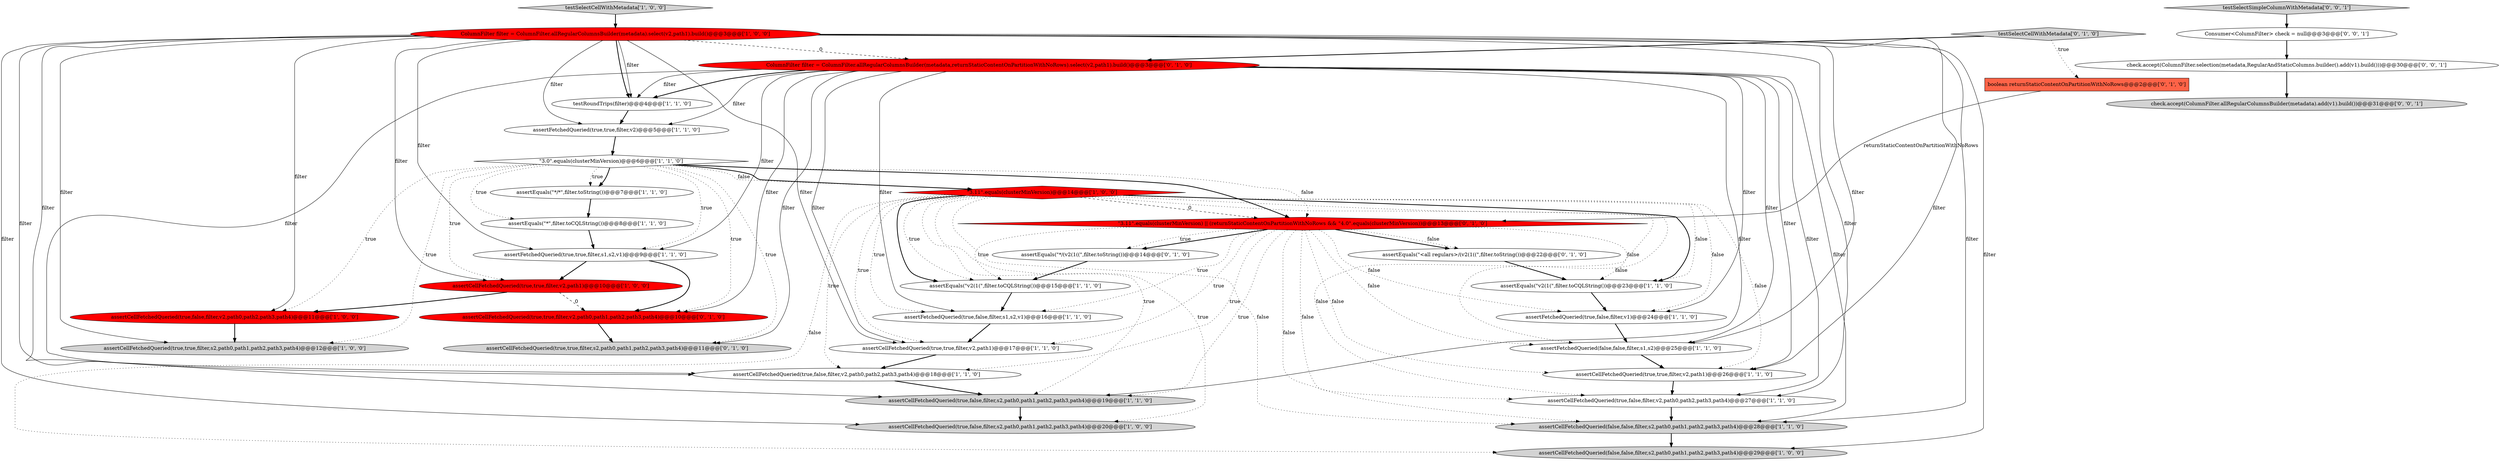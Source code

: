 digraph {
4 [style = filled, label = "assertEquals(\"*\",filter.toCQLString())@@@8@@@['1', '1', '0']", fillcolor = white, shape = ellipse image = "AAA0AAABBB1BBB"];
17 [style = filled, label = "\"3.0\".equals(clusterMinVersion)@@@6@@@['1', '1', '0']", fillcolor = white, shape = diamond image = "AAA0AAABBB1BBB"];
15 [style = filled, label = "testRoundTrips(filter)@@@4@@@['1', '1', '0']", fillcolor = white, shape = ellipse image = "AAA0AAABBB1BBB"];
3 [style = filled, label = "assertCellFetchedQueried(false,false,filter,s2,path0,path1,path2,path3,path4)@@@29@@@['1', '0', '0']", fillcolor = lightgray, shape = ellipse image = "AAA0AAABBB1BBB"];
18 [style = filled, label = "assertFetchedQueried(true,true,filter,v2)@@@5@@@['1', '1', '0']", fillcolor = white, shape = ellipse image = "AAA0AAABBB1BBB"];
5 [style = filled, label = "assertCellFetchedQueried(false,false,filter,s2,path0,path1,path2,path3,path4)@@@28@@@['1', '1', '0']", fillcolor = lightgray, shape = ellipse image = "AAA0AAABBB1BBB"];
36 [style = filled, label = "check.accept(ColumnFilter.allRegularColumnsBuilder(metadata).add(v1).build())@@@31@@@['0', '0', '1']", fillcolor = lightgray, shape = ellipse image = "AAA0AAABBB3BBB"];
26 [style = filled, label = "assertCellFetchedQueried(true,true,filter,s2,path0,path1,path2,path3,path4)@@@11@@@['0', '1', '0']", fillcolor = lightgray, shape = ellipse image = "AAA0AAABBB2BBB"];
23 [style = filled, label = "assertCellFetchedQueried(true,false,filter,s2,path0,path1,path2,path3,path4)@@@20@@@['1', '0', '0']", fillcolor = lightgray, shape = ellipse image = "AAA0AAABBB1BBB"];
2 [style = filled, label = "assertCellFetchedQueried(true,false,filter,v2,path0,path2,path3,path4)@@@18@@@['1', '1', '0']", fillcolor = white, shape = ellipse image = "AAA0AAABBB1BBB"];
12 [style = filled, label = "\"3.11\".equals(clusterMinVersion)@@@14@@@['1', '0', '0']", fillcolor = red, shape = diamond image = "AAA1AAABBB1BBB"];
29 [style = filled, label = "assertCellFetchedQueried(true,true,filter,v2,path0,path1,path2,path3,path4)@@@10@@@['0', '1', '0']", fillcolor = red, shape = ellipse image = "AAA1AAABBB2BBB"];
1 [style = filled, label = "assertFetchedQueried(false,false,filter,s1,s2)@@@25@@@['1', '1', '0']", fillcolor = white, shape = ellipse image = "AAA0AAABBB1BBB"];
32 [style = filled, label = "\"3.11\".equals(clusterMinVersion) || (returnStaticContentOnPartitionWithNoRows && \"4.0\".equals(clusterMinVersion))@@@13@@@['0', '1', '0']", fillcolor = red, shape = diamond image = "AAA1AAABBB2BBB"];
13 [style = filled, label = "assertEquals(\"*/*\",filter.toString())@@@7@@@['1', '1', '0']", fillcolor = white, shape = ellipse image = "AAA0AAABBB1BBB"];
7 [style = filled, label = "assertCellFetchedQueried(true,false,filter,v2,path0,path2,path3,path4)@@@27@@@['1', '1', '0']", fillcolor = white, shape = ellipse image = "AAA0AAABBB1BBB"];
11 [style = filled, label = "assertCellFetchedQueried(true,true,filter,v2,path1)@@@10@@@['1', '0', '0']", fillcolor = red, shape = ellipse image = "AAA1AAABBB1BBB"];
27 [style = filled, label = "assertEquals(\"*/(v2(1((\",filter.toString())@@@14@@@['0', '1', '0']", fillcolor = white, shape = ellipse image = "AAA0AAABBB2BBB"];
33 [style = filled, label = "check.accept(ColumnFilter.selection(metadata,RegularAndStaticColumns.builder().add(v1).build()))@@@30@@@['0', '0', '1']", fillcolor = white, shape = ellipse image = "AAA0AAABBB3BBB"];
9 [style = filled, label = "assertFetchedQueried(true,false,filter,v1)@@@24@@@['1', '1', '0']", fillcolor = white, shape = ellipse image = "AAA0AAABBB1BBB"];
35 [style = filled, label = "Consumer<ColumnFilter> check = null@@@3@@@['0', '0', '1']", fillcolor = white, shape = ellipse image = "AAA0AAABBB3BBB"];
0 [style = filled, label = "assertEquals(\"v2(1(\",filter.toCQLString())@@@23@@@['1', '1', '0']", fillcolor = white, shape = ellipse image = "AAA0AAABBB1BBB"];
25 [style = filled, label = "boolean returnStaticContentOnPartitionWithNoRows@@@2@@@['0', '1', '0']", fillcolor = tomato, shape = box image = "AAA1AAABBB2BBB"];
24 [style = filled, label = "ColumnFilter filter = ColumnFilter.allRegularColumnsBuilder(metadata).select(v2,path1).build()@@@3@@@['1', '0', '0']", fillcolor = red, shape = ellipse image = "AAA1AAABBB1BBB"];
19 [style = filled, label = "assertFetchedQueried(true,true,filter,s1,s2,v1)@@@9@@@['1', '1', '0']", fillcolor = white, shape = ellipse image = "AAA0AAABBB1BBB"];
22 [style = filled, label = "assertCellFetchedQueried(true,true,filter,v2,path1)@@@26@@@['1', '1', '0']", fillcolor = white, shape = ellipse image = "AAA0AAABBB1BBB"];
20 [style = filled, label = "assertCellFetchedQueried(true,true,filter,v2,path1)@@@17@@@['1', '1', '0']", fillcolor = white, shape = ellipse image = "AAA0AAABBB1BBB"];
6 [style = filled, label = "assertCellFetchedQueried(true,false,filter,v2,path0,path2,path3,path4)@@@11@@@['1', '0', '0']", fillcolor = red, shape = ellipse image = "AAA1AAABBB1BBB"];
28 [style = filled, label = "testSelectCellWithMetadata['0', '1', '0']", fillcolor = lightgray, shape = diamond image = "AAA0AAABBB2BBB"];
34 [style = filled, label = "testSelectSimpleColumnWithMetadata['0', '0', '1']", fillcolor = lightgray, shape = diamond image = "AAA0AAABBB3BBB"];
31 [style = filled, label = "assertEquals(\"<all regulars>/(v2(1((\",filter.toString())@@@22@@@['0', '1', '0']", fillcolor = white, shape = ellipse image = "AAA0AAABBB2BBB"];
8 [style = filled, label = "assertCellFetchedQueried(true,true,filter,s2,path0,path1,path2,path3,path4)@@@12@@@['1', '0', '0']", fillcolor = lightgray, shape = ellipse image = "AAA0AAABBB1BBB"];
30 [style = filled, label = "ColumnFilter filter = ColumnFilter.allRegularColumnsBuilder(metadata,returnStaticContentOnPartitionWithNoRows).select(v2,path1).build()@@@3@@@['0', '1', '0']", fillcolor = red, shape = ellipse image = "AAA1AAABBB2BBB"];
14 [style = filled, label = "assertFetchedQueried(true,false,filter,s1,s2,v1)@@@16@@@['1', '1', '0']", fillcolor = white, shape = ellipse image = "AAA0AAABBB1BBB"];
16 [style = filled, label = "assertEquals(\"v2(1(\",filter.toCQLString())@@@15@@@['1', '1', '0']", fillcolor = white, shape = ellipse image = "AAA0AAABBB1BBB"];
21 [style = filled, label = "assertCellFetchedQueried(true,false,filter,s2,path0,path1,path2,path3,path4)@@@19@@@['1', '1', '0']", fillcolor = lightgray, shape = ellipse image = "AAA0AAABBB1BBB"];
10 [style = filled, label = "testSelectCellWithMetadata['1', '0', '0']", fillcolor = lightgray, shape = diamond image = "AAA0AAABBB1BBB"];
5->3 [style = bold, label=""];
32->22 [style = dotted, label="false"];
30->15 [style = solid, label="filter"];
32->7 [style = dotted, label="false"];
17->6 [style = dotted, label="true"];
24->7 [style = solid, label="filter"];
10->24 [style = bold, label=""];
28->25 [style = dotted, label="true"];
19->11 [style = bold, label=""];
24->30 [style = dashed, label="0"];
12->21 [style = dotted, label="true"];
32->0 [style = dotted, label="false"];
24->6 [style = solid, label="filter"];
17->8 [style = dotted, label="true"];
24->3 [style = solid, label="filter"];
12->9 [style = dotted, label="false"];
12->20 [style = dotted, label="true"];
12->22 [style = dotted, label="false"];
16->14 [style = bold, label=""];
30->19 [style = solid, label="filter"];
30->18 [style = solid, label="filter"];
14->20 [style = bold, label=""];
17->26 [style = dotted, label="true"];
12->7 [style = dotted, label="false"];
12->23 [style = dotted, label="true"];
28->30 [style = bold, label=""];
32->2 [style = dotted, label="true"];
4->19 [style = bold, label=""];
12->2 [style = dotted, label="true"];
32->1 [style = dotted, label="false"];
27->16 [style = bold, label=""];
22->7 [style = bold, label=""];
24->20 [style = solid, label="filter"];
29->26 [style = bold, label=""];
24->19 [style = solid, label="filter"];
7->5 [style = bold, label=""];
2->21 [style = bold, label=""];
17->32 [style = dotted, label="false"];
33->36 [style = bold, label=""];
30->14 [style = solid, label="filter"];
12->3 [style = dotted, label="false"];
34->35 [style = bold, label=""];
24->8 [style = solid, label="filter"];
30->21 [style = solid, label="filter"];
30->26 [style = solid, label="filter"];
9->1 [style = bold, label=""];
32->31 [style = bold, label=""];
17->12 [style = dotted, label="false"];
30->15 [style = bold, label=""];
21->23 [style = bold, label=""];
30->29 [style = solid, label="filter"];
30->2 [style = solid, label="filter"];
17->4 [style = dotted, label="true"];
19->29 [style = bold, label=""];
31->0 [style = bold, label=""];
12->32 [style = dashed, label="0"];
24->18 [style = solid, label="filter"];
32->20 [style = dotted, label="true"];
32->27 [style = bold, label=""];
32->14 [style = dotted, label="true"];
32->31 [style = dotted, label="false"];
24->21 [style = solid, label="filter"];
30->1 [style = solid, label="filter"];
24->11 [style = solid, label="filter"];
17->12 [style = bold, label=""];
24->15 [style = solid, label="filter"];
12->1 [style = dotted, label="false"];
17->19 [style = dotted, label="true"];
30->9 [style = solid, label="filter"];
17->13 [style = bold, label=""];
17->29 [style = dotted, label="true"];
32->5 [style = dotted, label="false"];
30->7 [style = solid, label="filter"];
30->22 [style = solid, label="filter"];
24->5 [style = solid, label="filter"];
30->5 [style = solid, label="filter"];
24->22 [style = solid, label="filter"];
17->11 [style = dotted, label="true"];
24->15 [style = bold, label=""];
0->9 [style = bold, label=""];
32->9 [style = dotted, label="false"];
32->21 [style = dotted, label="true"];
30->20 [style = solid, label="filter"];
11->6 [style = bold, label=""];
12->0 [style = dotted, label="false"];
35->33 [style = bold, label=""];
18->17 [style = bold, label=""];
11->29 [style = dashed, label="0"];
12->16 [style = bold, label=""];
17->32 [style = bold, label=""];
12->0 [style = bold, label=""];
15->18 [style = bold, label=""];
12->5 [style = dotted, label="false"];
24->23 [style = solid, label="filter"];
20->2 [style = bold, label=""];
1->22 [style = bold, label=""];
12->14 [style = dotted, label="true"];
32->27 [style = dotted, label="true"];
12->16 [style = dotted, label="true"];
24->1 [style = solid, label="filter"];
24->2 [style = solid, label="filter"];
6->8 [style = bold, label=""];
25->32 [style = solid, label="returnStaticContentOnPartitionWithNoRows"];
17->13 [style = dotted, label="true"];
32->16 [style = dotted, label="true"];
13->4 [style = bold, label=""];
}
